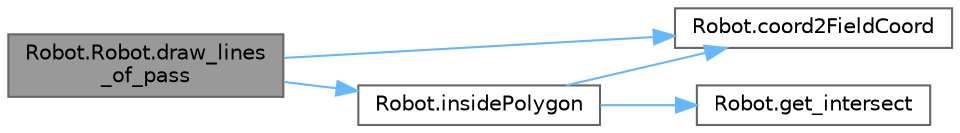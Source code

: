 digraph "Robot.Robot.draw_lines_of_pass"
{
 // LATEX_PDF_SIZE
  bgcolor="transparent";
  edge [fontname=Helvetica,fontsize=10,labelfontname=Helvetica,labelfontsize=10];
  node [fontname=Helvetica,fontsize=10,shape=box,height=0.2,width=0.4];
  rankdir="LR";
  Node1 [label="Robot.Robot.draw_lines\l_of_pass",height=0.2,width=0.4,color="gray40", fillcolor="grey60", style="filled", fontcolor="black",tooltip=" "];
  Node1 -> Node2 [color="steelblue1",style="solid"];
  Node2 [label="Robot.coord2FieldCoord",height=0.2,width=0.4,color="grey40", fillcolor="white", style="filled",URL="$namespace_robot.html#a7f37849bbd2976ae7115429daba0a922",tooltip=" "];
  Node1 -> Node3 [color="steelblue1",style="solid"];
  Node3 [label="Robot.insidePolygon",height=0.2,width=0.4,color="grey40", fillcolor="white", style="filled",URL="$namespace_robot.html#a1b0ea666b41f7d957154e2ddbf043f9b",tooltip=" "];
  Node3 -> Node2 [color="steelblue1",style="solid"];
  Node3 -> Node4 [color="steelblue1",style="solid"];
  Node4 [label="Robot.get_intersect",height=0.2,width=0.4,color="grey40", fillcolor="white", style="filled",URL="$namespace_robot.html#a8258fceb3095f7ebf560c4ab5a583cd8",tooltip=" "];
}
